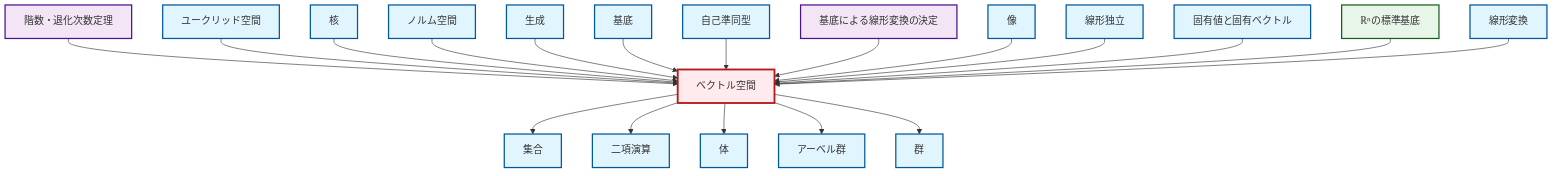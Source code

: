 graph TD
    classDef definition fill:#e1f5fe,stroke:#01579b,stroke-width:2px
    classDef theorem fill:#f3e5f5,stroke:#4a148c,stroke-width:2px
    classDef axiom fill:#fff3e0,stroke:#e65100,stroke-width:2px
    classDef example fill:#e8f5e9,stroke:#1b5e20,stroke-width:2px
    classDef current fill:#ffebee,stroke:#b71c1c,stroke-width:3px
    def-kernel["核"]:::definition
    def-eigenvalue-eigenvector["固有値と固有ベクトル"]:::definition
    def-euclidean-space["ユークリッド空間"]:::definition
    def-linear-independence["線形独立"]:::definition
    def-abelian-group["アーベル群"]:::definition
    def-span["生成"]:::definition
    thm-linear-transformation-basis["基底による線形変換の決定"]:::theorem
    def-normed-vector-space["ノルム空間"]:::definition
    def-group["群"]:::definition
    def-binary-operation["二項演算"]:::definition
    def-set["集合"]:::definition
    def-basis["基底"]:::definition
    def-image["像"]:::definition
    def-endomorphism["自己準同型"]:::definition
    def-field["体"]:::definition
    def-linear-transformation["線形変換"]:::definition
    thm-rank-nullity["階数・退化次数定理"]:::theorem
    ex-standard-basis-rn["ℝⁿの標準基底"]:::example
    def-vector-space["ベクトル空間"]:::definition
    def-vector-space --> def-set
    thm-rank-nullity --> def-vector-space
    def-euclidean-space --> def-vector-space
    def-kernel --> def-vector-space
    def-normed-vector-space --> def-vector-space
    def-span --> def-vector-space
    def-vector-space --> def-binary-operation
    def-basis --> def-vector-space
    def-vector-space --> def-field
    def-vector-space --> def-abelian-group
    def-endomorphism --> def-vector-space
    thm-linear-transformation-basis --> def-vector-space
    def-image --> def-vector-space
    def-linear-independence --> def-vector-space
    def-eigenvalue-eigenvector --> def-vector-space
    def-vector-space --> def-group
    ex-standard-basis-rn --> def-vector-space
    def-linear-transformation --> def-vector-space
    class def-vector-space current